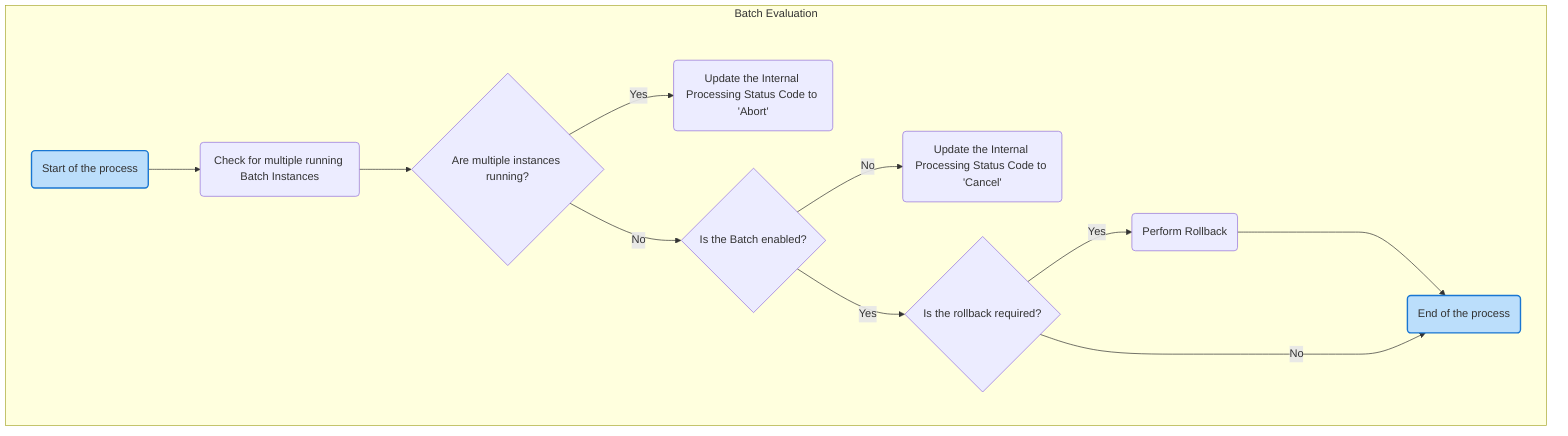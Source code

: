 flowchart TD
%% Nodes

subgraph BatchEvaluation["Batch Evaluation"]
  Start("Start of the process"):::Main
  CheckMultiple("Check for multiple running Batch Instances")
  IsMultipleInstances{"Are multiple instances running?"}
  SetAbort("Update the Internal Processing Status Code to 'Abort'")
  IsActive{"Is the Batch enabled?"}
  SetCancel("Update the Internal Processing Status Code to 'Cancel'")
  IsRollback{"Is the rollback required?"}
  Rollback("Perform Rollback")  
  End("End of the process"):::Main
end

%% Edges
Start --> CheckMultiple --> IsMultipleInstances
IsMultipleInstances -- Yes --> SetAbort
IsMultipleInstances -- No --> IsActive
IsActive -- No --> SetCancel
IsActive -- Yes --> IsRollback
IsRollback -- Yes --> Rollback
Rollback ----> End
IsRollback -- No --> End

%% Styling
    classDef Main fill:#BBDEFB,stroke:#1976D2,stroke-width:2px